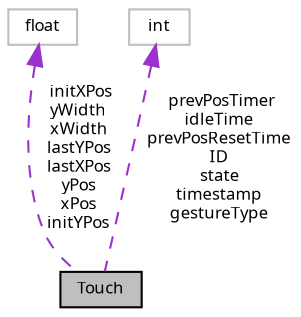 digraph "Touch"
{
  bgcolor="transparent";
  edge [fontname="FreeSans.ttf",fontsize="8",labelfontname="FreeSans.ttf",labelfontsize="8"];
  node [fontname="FreeSans.ttf",fontsize="8",shape=record];
  Node1 [label="Touch",height=0.2,width=0.4,color="black", fillcolor="grey75", style="filled", fontcolor="black"];
  Node2 -> Node1 [dir="back",color="darkorchid3",fontsize="8",style="dashed",label=" initXPos\nyWidth\nxWidth\nlastYPos\nlastXPos\nyPos\nxPos\ninitYPos" ,fontname="FreeSans.ttf"];
  Node2 [label="float",height=0.2,width=0.4,color="grey75"];
  Node3 -> Node1 [dir="back",color="darkorchid3",fontsize="8",style="dashed",label=" prevPosTimer\nidleTime\nprevPosResetTime\nID\nstate\ntimestamp\ngestureType" ,fontname="FreeSans.ttf"];
  Node3 [label="int",height=0.2,width=0.4,color="grey75"];
}
